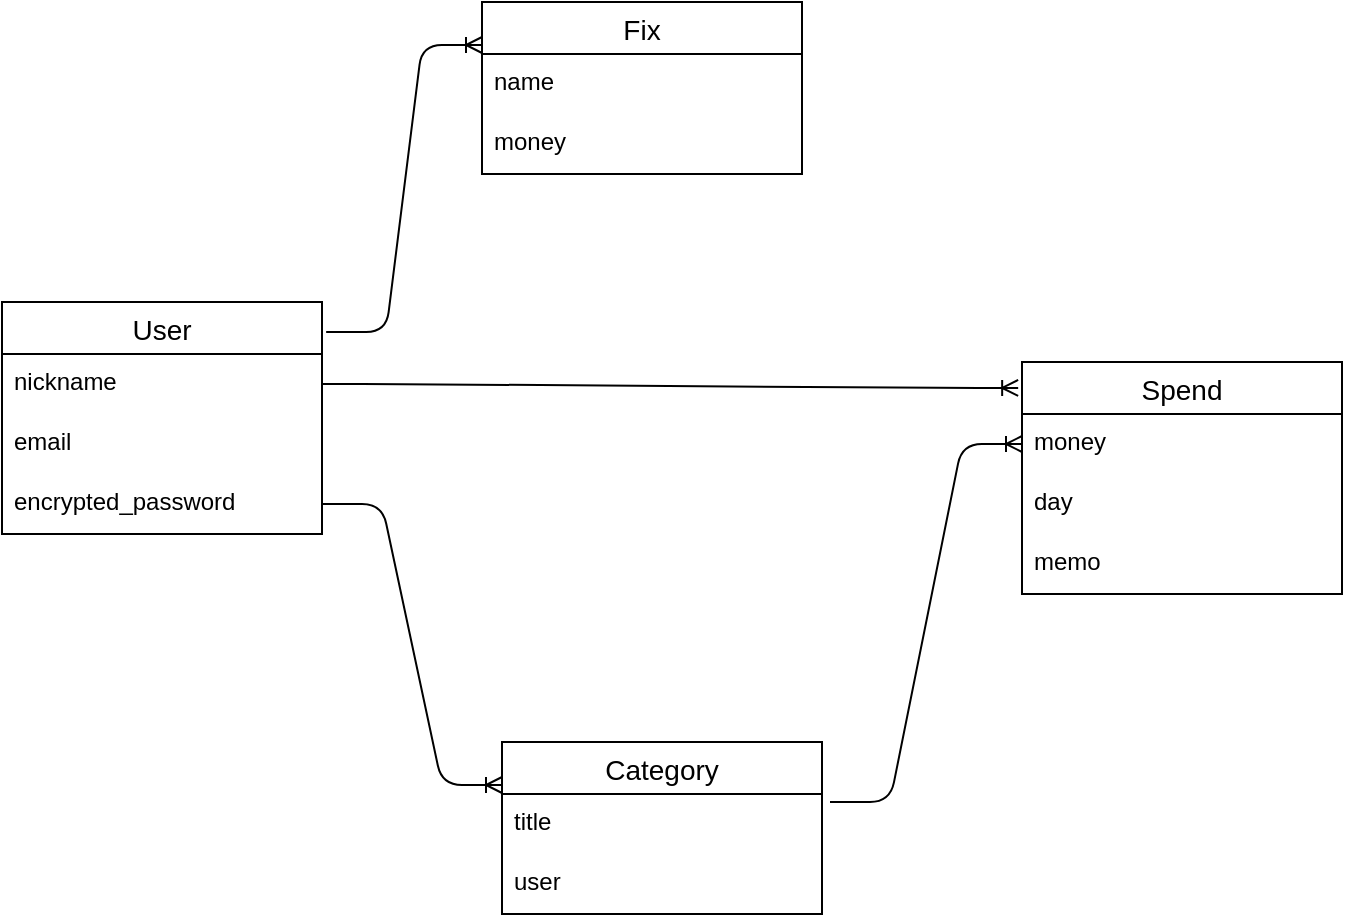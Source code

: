 <mxfile><diagram id="nuUBANDsPW9HUMhqziJg" name="ページ1"><mxGraphModel dx="1430" dy="860" grid="1" gridSize="10" guides="1" tooltips="1" connect="1" arrows="1" fold="1" page="1" pageScale="1" pageWidth="827" pageHeight="1169" math="0" shadow="0"><root><mxCell id="0"/><mxCell id="1" parent="0"/><mxCell id="2" value="User" style="swimlane;fontStyle=0;childLayout=stackLayout;horizontal=1;startSize=26;horizontalStack=0;resizeParent=1;resizeParentMax=0;resizeLast=0;collapsible=1;marginBottom=0;align=center;fontSize=14;" parent="1" vertex="1"><mxGeometry x="60" y="190" width="160" height="116" as="geometry"/></mxCell><mxCell id="3" value="nickname" style="text;strokeColor=none;fillColor=none;spacingLeft=4;spacingRight=4;overflow=hidden;rotatable=0;points=[[0,0.5],[1,0.5]];portConstraint=eastwest;fontSize=12;" parent="2" vertex="1"><mxGeometry y="26" width="160" height="30" as="geometry"/></mxCell><mxCell id="4" value="email" style="text;strokeColor=none;fillColor=none;spacingLeft=4;spacingRight=4;overflow=hidden;rotatable=0;points=[[0,0.5],[1,0.5]];portConstraint=eastwest;fontSize=12;" parent="2" vertex="1"><mxGeometry y="56" width="160" height="30" as="geometry"/></mxCell><mxCell id="5" value="encrypted_password" style="text;strokeColor=none;fillColor=none;spacingLeft=4;spacingRight=4;overflow=hidden;rotatable=0;points=[[0,0.5],[1,0.5]];portConstraint=eastwest;fontSize=12;" parent="2" vertex="1"><mxGeometry y="86" width="160" height="30" as="geometry"/></mxCell><mxCell id="6" value="Spend" style="swimlane;fontStyle=0;childLayout=stackLayout;horizontal=1;startSize=26;horizontalStack=0;resizeParent=1;resizeParentMax=0;resizeLast=0;collapsible=1;marginBottom=0;align=center;fontSize=14;" parent="1" vertex="1"><mxGeometry x="570" y="220" width="160" height="116" as="geometry"/></mxCell><mxCell id="7" value="money" style="text;strokeColor=none;fillColor=none;spacingLeft=4;spacingRight=4;overflow=hidden;rotatable=0;points=[[0,0.5],[1,0.5]];portConstraint=eastwest;fontSize=12;" parent="6" vertex="1"><mxGeometry y="26" width="160" height="30" as="geometry"/></mxCell><mxCell id="8" value="day" style="text;strokeColor=none;fillColor=none;spacingLeft=4;spacingRight=4;overflow=hidden;rotatable=0;points=[[0,0.5],[1,0.5]];portConstraint=eastwest;fontSize=12;" parent="6" vertex="1"><mxGeometry y="56" width="160" height="30" as="geometry"/></mxCell><mxCell id="9" value="memo" style="text;strokeColor=none;fillColor=none;spacingLeft=4;spacingRight=4;overflow=hidden;rotatable=0;points=[[0,0.5],[1,0.5]];portConstraint=eastwest;fontSize=12;" parent="6" vertex="1"><mxGeometry y="86" width="160" height="30" as="geometry"/></mxCell><mxCell id="10" value="Category" style="swimlane;fontStyle=0;childLayout=stackLayout;horizontal=1;startSize=26;horizontalStack=0;resizeParent=1;resizeParentMax=0;resizeLast=0;collapsible=1;marginBottom=0;align=center;fontSize=14;" parent="1" vertex="1"><mxGeometry x="310" y="410" width="160" height="86" as="geometry"/></mxCell><mxCell id="11" value="title" style="text;strokeColor=none;fillColor=none;spacingLeft=4;spacingRight=4;overflow=hidden;rotatable=0;points=[[0,0.5],[1,0.5]];portConstraint=eastwest;fontSize=12;" parent="10" vertex="1"><mxGeometry y="26" width="160" height="30" as="geometry"/></mxCell><mxCell id="14" value="user" style="text;strokeColor=none;fillColor=none;spacingLeft=4;spacingRight=4;overflow=hidden;rotatable=0;points=[[0,0.5],[1,0.5]];portConstraint=eastwest;fontSize=12;" parent="10" vertex="1"><mxGeometry y="56" width="160" height="30" as="geometry"/></mxCell><mxCell id="15" value="Fix" style="swimlane;fontStyle=0;childLayout=stackLayout;horizontal=1;startSize=26;horizontalStack=0;resizeParent=1;resizeParentMax=0;resizeLast=0;collapsible=1;marginBottom=0;align=center;fontSize=14;" parent="1" vertex="1"><mxGeometry x="300" y="40" width="160" height="86" as="geometry"/></mxCell><mxCell id="16" value="name" style="text;strokeColor=none;fillColor=none;spacingLeft=4;spacingRight=4;overflow=hidden;rotatable=0;points=[[0,0.5],[1,0.5]];portConstraint=eastwest;fontSize=12;" parent="15" vertex="1"><mxGeometry y="26" width="160" height="30" as="geometry"/></mxCell><mxCell id="17" value="money" style="text;strokeColor=none;fillColor=none;spacingLeft=4;spacingRight=4;overflow=hidden;rotatable=0;points=[[0,0.5],[1,0.5]];portConstraint=eastwest;fontSize=12;" parent="15" vertex="1"><mxGeometry y="56" width="160" height="30" as="geometry"/></mxCell><mxCell id="19" value="" style="edgeStyle=entityRelationEdgeStyle;fontSize=12;html=1;endArrow=ERoneToMany;exitX=1;exitY=0.5;exitDx=0;exitDy=0;entryX=0;entryY=0.25;entryDx=0;entryDy=0;" parent="1" source="5" target="10" edge="1"><mxGeometry width="100" height="100" relative="1" as="geometry"><mxPoint x="280" y="276" as="sourcePoint"/><mxPoint x="330" y="310" as="targetPoint"/></mxGeometry></mxCell><mxCell id="20" value="" style="edgeStyle=entityRelationEdgeStyle;fontSize=12;html=1;endArrow=ERoneToMany;entryX=-0.012;entryY=0.112;entryDx=0;entryDy=0;entryPerimeter=0;exitX=1;exitY=0.5;exitDx=0;exitDy=0;" parent="1" source="3" target="6" edge="1"><mxGeometry width="100" height="100" relative="1" as="geometry"><mxPoint x="280" y="150" as="sourcePoint"/><mxPoint x="380" y="50" as="targetPoint"/></mxGeometry></mxCell><mxCell id="21" value="" style="edgeStyle=entityRelationEdgeStyle;fontSize=12;html=1;endArrow=ERoneToMany;entryX=0;entryY=0.5;entryDx=0;entryDy=0;exitX=1.025;exitY=0.133;exitDx=0;exitDy=0;exitPerimeter=0;" parent="1" source="11" target="7" edge="1"><mxGeometry width="100" height="100" relative="1" as="geometry"><mxPoint x="480" y="290" as="sourcePoint"/><mxPoint x="580" y="190" as="targetPoint"/></mxGeometry></mxCell><mxCell id="23" value="" style="edgeStyle=entityRelationEdgeStyle;fontSize=12;html=1;endArrow=ERoneToMany;exitX=1.013;exitY=0.129;exitDx=0;exitDy=0;exitPerimeter=0;entryX=0;entryY=0.25;entryDx=0;entryDy=0;" parent="1" source="2" target="15" edge="1"><mxGeometry width="100" height="100" relative="1" as="geometry"><mxPoint x="360" y="380" as="sourcePoint"/><mxPoint x="460" y="280" as="targetPoint"/></mxGeometry></mxCell></root></mxGraphModel></diagram></mxfile>